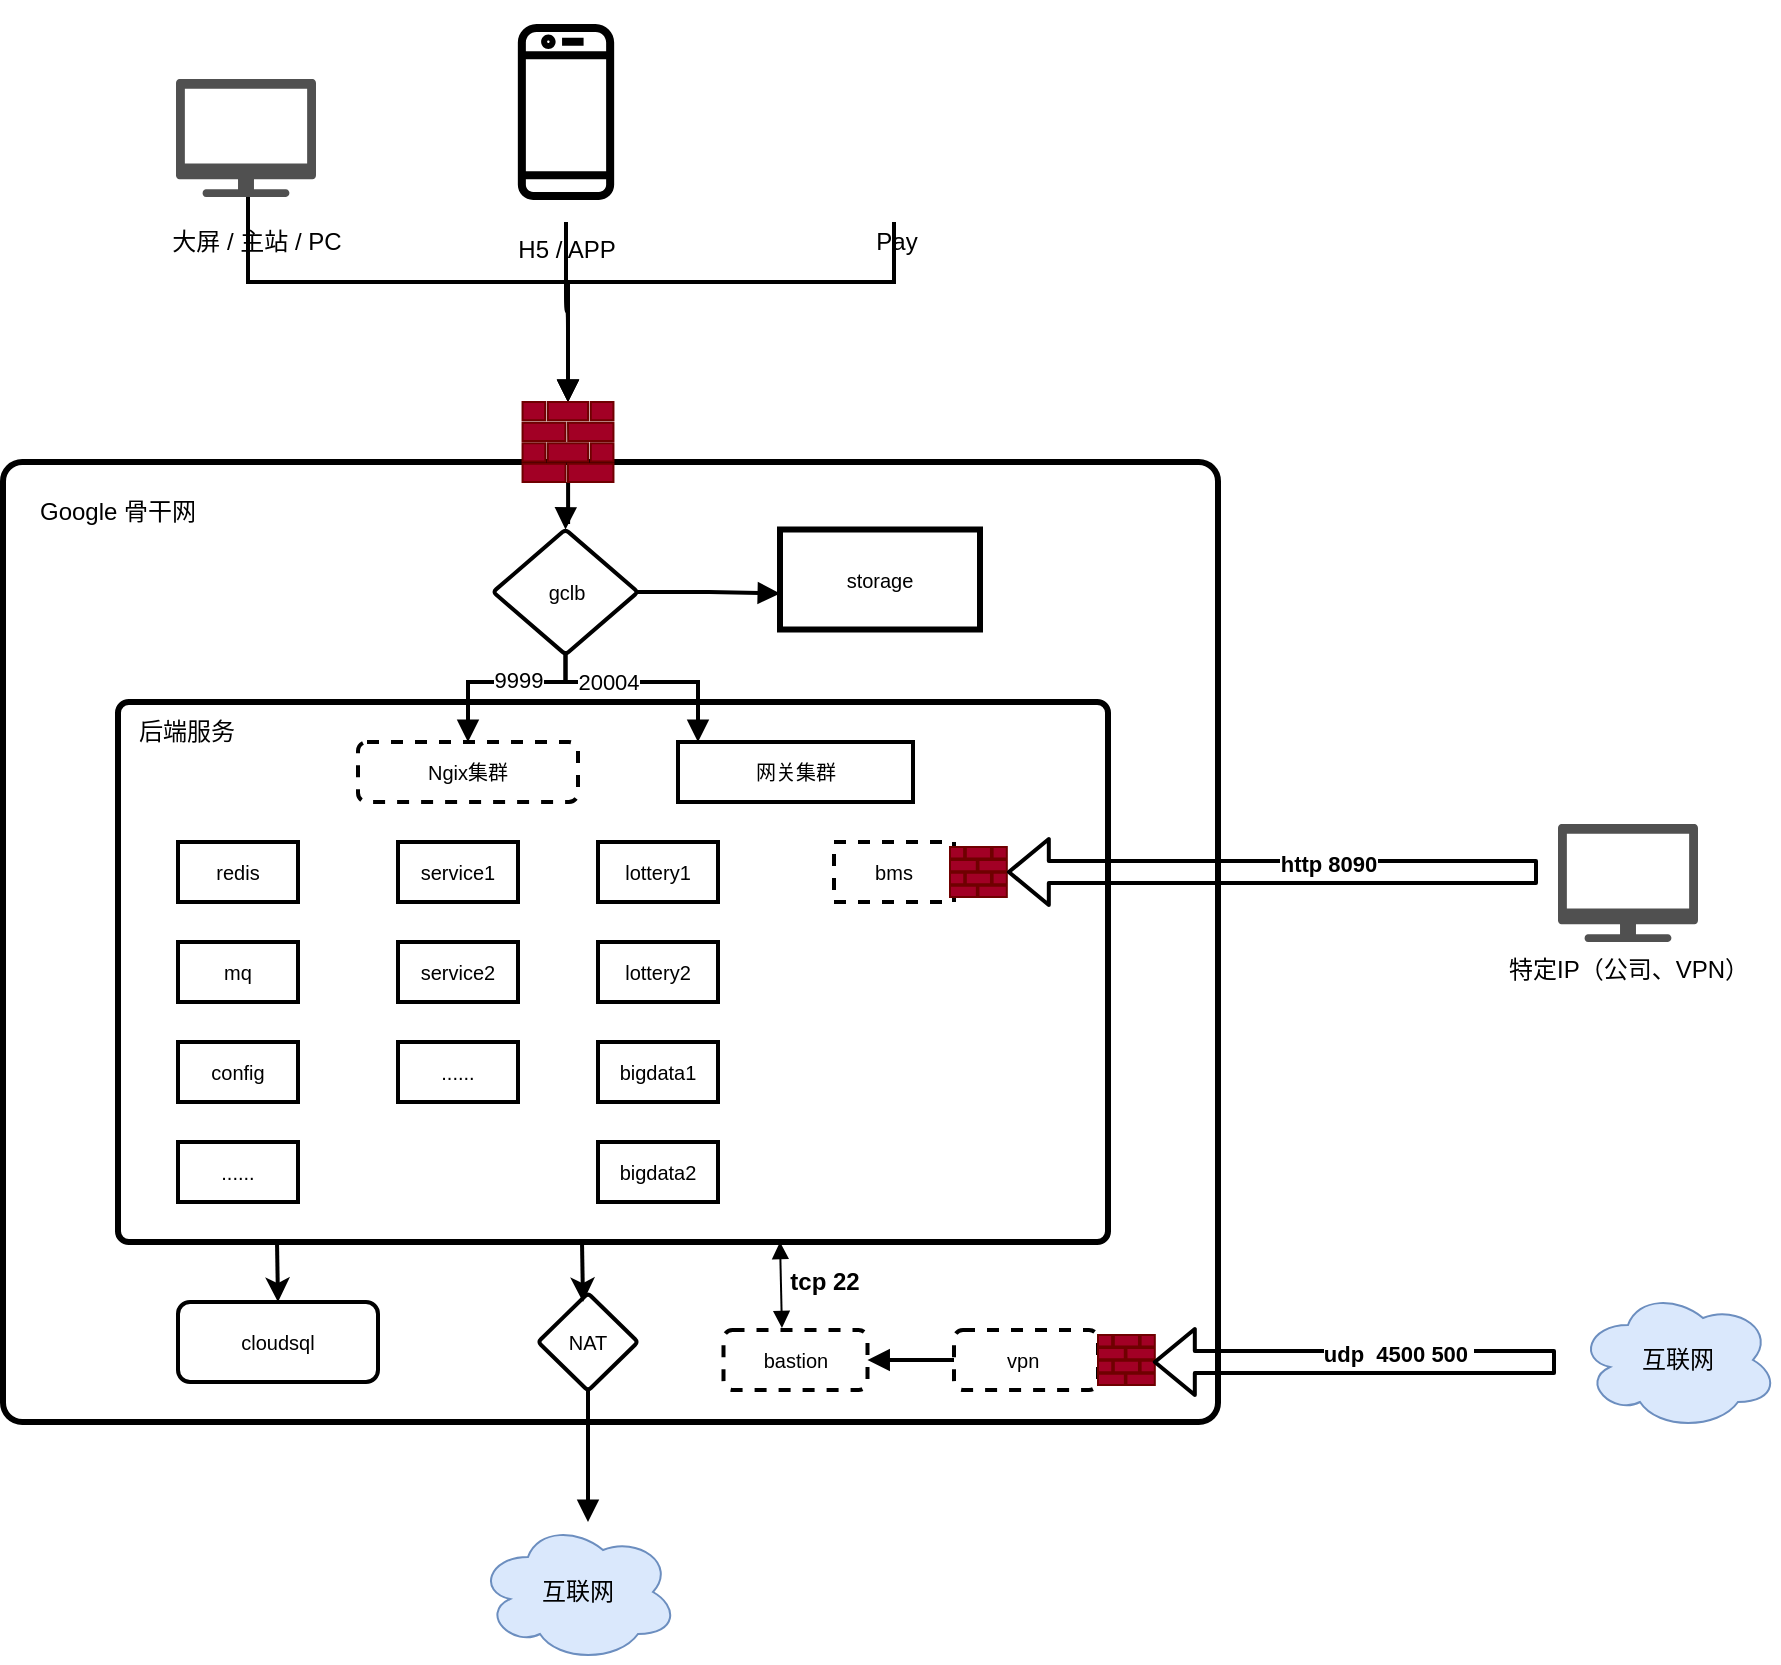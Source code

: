 <mxfile version="18.0.1" type="github">
  <diagram id="S-W2OL8QPShh_w-QYvUN" name="Page-1">
    <mxGraphModel dx="1886" dy="818" grid="0" gridSize="10" guides="1" tooltips="1" connect="1" arrows="1" fold="1" page="1" pageScale="1" pageWidth="1200" pageHeight="1600" math="0" shadow="0">
      <root>
        <mxCell id="0" />
        <mxCell id="1" parent="0" />
        <mxCell id="4_R9WV05cplaqw-ET_kS-66" style="edgeStyle=orthogonalEdgeStyle;curved=0;rounded=1;sketch=0;orthogonalLoop=1;jettySize=auto;html=1;entryX=0.5;entryY=0;entryDx=0;entryDy=0;entryPerimeter=0;fontColor=#000000;endArrow=block;endFill=1;strokeWidth=2;" edge="1" parent="1" source="4_R9WV05cplaqw-ET_kS-4" target="4_R9WV05cplaqw-ET_kS-65">
          <mxGeometry relative="1" as="geometry" />
        </mxCell>
        <mxCell id="4_R9WV05cplaqw-ET_kS-4" value="&lt;font color=&quot;#000000&quot;&gt;H5 / APP&lt;br&gt;&lt;/font&gt;" style="sketch=0;outlineConnect=0;fillColor=none;dashed=0;verticalLabelPosition=bottom;verticalAlign=top;align=center;html=1;fontSize=12;fontStyle=0;aspect=fixed;shape=mxgraph.aws4.resourceIcon;resIcon=mxgraph.aws4.mobile_client;" vertex="1" parent="1">
          <mxGeometry x="339" y="30" width="110" height="110" as="geometry" />
        </mxCell>
        <mxCell id="4_R9WV05cplaqw-ET_kS-68" style="edgeStyle=orthogonalEdgeStyle;rounded=0;sketch=0;orthogonalLoop=1;jettySize=auto;html=1;entryX=0.5;entryY=0;entryDx=0;entryDy=0;entryPerimeter=0;fontColor=#000000;endArrow=block;endFill=1;strokeWidth=2;" edge="1" parent="1" source="4_R9WV05cplaqw-ET_kS-7" target="4_R9WV05cplaqw-ET_kS-65">
          <mxGeometry relative="1" as="geometry">
            <Array as="points">
              <mxPoint x="558" y="170" />
              <mxPoint x="395" y="170" />
            </Array>
          </mxGeometry>
        </mxCell>
        <mxCell id="4_R9WV05cplaqw-ET_kS-7" value="" style="shape=image;html=1;verticalAlign=top;verticalLabelPosition=bottom;imageAspect=0;aspect=fixed;image=https://cdn1.iconfinder.com/data/icons/icons-for-a-site-1/64/advantage_payment_way-128.png;" vertex="1" parent="1">
          <mxGeometry x="517" y="56" width="84" height="84" as="geometry" />
        </mxCell>
        <mxCell id="4_R9WV05cplaqw-ET_kS-8" value="大屏 / 主站 / PC" style="text;html=1;align=center;verticalAlign=middle;resizable=0;points=[];autosize=1;strokeColor=none;fillColor=none;" vertex="1" parent="1">
          <mxGeometry x="189" y="140" width="100" height="20" as="geometry" />
        </mxCell>
        <mxCell id="4_R9WV05cplaqw-ET_kS-9" value="Pay" style="text;html=1;align=center;verticalAlign=middle;resizable=0;points=[];autosize=1;strokeColor=none;fillColor=none;" vertex="1" parent="1">
          <mxGeometry x="539" y="140" width="40" height="20" as="geometry" />
        </mxCell>
        <mxCell id="4_R9WV05cplaqw-ET_kS-11" value="" style="rounded=1;whiteSpace=wrap;html=1;fillColor=none;strokeWidth=3;fontSize=10;spacing=3;arcSize=2;" vertex="1" parent="1">
          <mxGeometry x="112.5" y="260" width="607.5" height="480" as="geometry" />
        </mxCell>
        <mxCell id="4_R9WV05cplaqw-ET_kS-70" style="edgeStyle=orthogonalEdgeStyle;rounded=0;sketch=0;orthogonalLoop=1;jettySize=auto;html=1;entryX=0;entryY=0.64;entryDx=0;entryDy=0;entryPerimeter=0;fontColor=#000000;endArrow=block;endFill=1;strokeWidth=2;" edge="1" parent="1" source="4_R9WV05cplaqw-ET_kS-12" target="4_R9WV05cplaqw-ET_kS-13">
          <mxGeometry relative="1" as="geometry" />
        </mxCell>
        <mxCell id="4_R9WV05cplaqw-ET_kS-72" style="edgeStyle=orthogonalEdgeStyle;rounded=0;sketch=0;orthogonalLoop=1;jettySize=auto;html=1;entryX=0.5;entryY=0;entryDx=0;entryDy=0;fontColor=#000000;endArrow=block;endFill=1;strokeWidth=2;" edge="1" parent="1" source="4_R9WV05cplaqw-ET_kS-12" target="4_R9WV05cplaqw-ET_kS-15">
          <mxGeometry relative="1" as="geometry">
            <Array as="points">
              <mxPoint x="394" y="370" />
              <mxPoint x="345" y="370" />
            </Array>
          </mxGeometry>
        </mxCell>
        <mxCell id="4_R9WV05cplaqw-ET_kS-77" value="9999" style="edgeLabel;html=1;align=center;verticalAlign=middle;resizable=0;points=[];fontColor=#000000;" vertex="1" connectable="0" parent="4_R9WV05cplaqw-ET_kS-72">
          <mxGeometry x="0.05" y="-1" relative="1" as="geometry">
            <mxPoint x="11" as="offset" />
          </mxGeometry>
        </mxCell>
        <mxCell id="4_R9WV05cplaqw-ET_kS-73" style="edgeStyle=orthogonalEdgeStyle;rounded=0;sketch=0;orthogonalLoop=1;jettySize=auto;html=1;fontColor=#000000;endArrow=block;endFill=1;strokeWidth=2;" edge="1" parent="1" source="4_R9WV05cplaqw-ET_kS-12" target="4_R9WV05cplaqw-ET_kS-16">
          <mxGeometry relative="1" as="geometry">
            <Array as="points">
              <mxPoint x="394" y="370" />
              <mxPoint x="460" y="370" />
            </Array>
          </mxGeometry>
        </mxCell>
        <mxCell id="4_R9WV05cplaqw-ET_kS-76" value="20004" style="edgeLabel;html=1;align=center;verticalAlign=middle;resizable=0;points=[];fontColor=#000000;" vertex="1" connectable="0" parent="4_R9WV05cplaqw-ET_kS-73">
          <mxGeometry x="-0.364" relative="1" as="geometry">
            <mxPoint as="offset" />
          </mxGeometry>
        </mxCell>
        <mxCell id="4_R9WV05cplaqw-ET_kS-12" value="gclb" style="rhombus;whiteSpace=wrap;html=1;rounded=1;fontSize=10;strokeWidth=2;fillColor=none;arcSize=4;" vertex="1" parent="1">
          <mxGeometry x="357.5" y="293.75" width="72.5" height="62.5" as="geometry" />
        </mxCell>
        <mxCell id="4_R9WV05cplaqw-ET_kS-13" value="storage" style="rounded=0;whiteSpace=wrap;html=1;fontSize=10;strokeWidth=3;fillColor=none;" vertex="1" parent="1">
          <mxGeometry x="501" y="293.75" width="100" height="50" as="geometry" />
        </mxCell>
        <mxCell id="4_R9WV05cplaqw-ET_kS-14" value="" style="rounded=1;whiteSpace=wrap;html=1;fillColor=none;strokeWidth=3;fontSize=10;spacing=3;arcSize=2;" vertex="1" parent="1">
          <mxGeometry x="170" y="380" width="495" height="270" as="geometry" />
        </mxCell>
        <mxCell id="4_R9WV05cplaqw-ET_kS-15" value="Ngix集群" style="rounded=1;whiteSpace=wrap;html=1;fontSize=10;strokeWidth=2;fillColor=none;dashed=1;" vertex="1" parent="1">
          <mxGeometry x="290" y="400" width="110" height="30" as="geometry" />
        </mxCell>
        <mxCell id="4_R9WV05cplaqw-ET_kS-16" value="网关集群" style="rounded=0;whiteSpace=wrap;html=1;fontSize=10;strokeWidth=2;fillColor=none;" vertex="1" parent="1">
          <mxGeometry x="450" y="400" width="117.5" height="30" as="geometry" />
        </mxCell>
        <mxCell id="4_R9WV05cplaqw-ET_kS-17" value="redis" style="rounded=0;whiteSpace=wrap;html=1;fontSize=10;strokeWidth=2;fillColor=none;" vertex="1" parent="1">
          <mxGeometry x="200" y="450" width="60" height="30" as="geometry" />
        </mxCell>
        <mxCell id="4_R9WV05cplaqw-ET_kS-18" value="mq" style="rounded=0;whiteSpace=wrap;html=1;fontSize=10;strokeWidth=2;fillColor=none;" vertex="1" parent="1">
          <mxGeometry x="200" y="500" width="60" height="30" as="geometry" />
        </mxCell>
        <mxCell id="4_R9WV05cplaqw-ET_kS-19" value="config" style="rounded=0;whiteSpace=wrap;html=1;fontSize=10;strokeWidth=2;fillColor=none;" vertex="1" parent="1">
          <mxGeometry x="200" y="550" width="60" height="30" as="geometry" />
        </mxCell>
        <mxCell id="4_R9WV05cplaqw-ET_kS-20" value="......" style="rounded=0;whiteSpace=wrap;html=1;fontSize=10;strokeWidth=2;fillColor=none;" vertex="1" parent="1">
          <mxGeometry x="200" y="600" width="60" height="30" as="geometry" />
        </mxCell>
        <mxCell id="4_R9WV05cplaqw-ET_kS-21" value="service1" style="rounded=0;whiteSpace=wrap;html=1;fontSize=10;strokeWidth=2;fillColor=none;" vertex="1" parent="1">
          <mxGeometry x="310" y="450" width="60" height="30" as="geometry" />
        </mxCell>
        <mxCell id="4_R9WV05cplaqw-ET_kS-22" value="service2" style="rounded=0;whiteSpace=wrap;html=1;fontSize=10;strokeWidth=2;fillColor=none;" vertex="1" parent="1">
          <mxGeometry x="310" y="500" width="60" height="30" as="geometry" />
        </mxCell>
        <mxCell id="4_R9WV05cplaqw-ET_kS-23" value="......" style="rounded=0;whiteSpace=wrap;html=1;fontSize=10;strokeWidth=2;fillColor=none;" vertex="1" parent="1">
          <mxGeometry x="310" y="550" width="60" height="30" as="geometry" />
        </mxCell>
        <mxCell id="4_R9WV05cplaqw-ET_kS-24" value="lottery1" style="rounded=0;whiteSpace=wrap;html=1;fontSize=10;strokeWidth=2;fillColor=none;" vertex="1" parent="1">
          <mxGeometry x="410" y="450" width="60" height="30" as="geometry" />
        </mxCell>
        <mxCell id="4_R9WV05cplaqw-ET_kS-25" value="lottery2" style="rounded=0;whiteSpace=wrap;html=1;fontSize=10;strokeWidth=2;fillColor=none;" vertex="1" parent="1">
          <mxGeometry x="410" y="500" width="60" height="30" as="geometry" />
        </mxCell>
        <mxCell id="4_R9WV05cplaqw-ET_kS-26" value="bigdata1" style="rounded=0;whiteSpace=wrap;html=1;fontSize=10;strokeWidth=2;fillColor=none;" vertex="1" parent="1">
          <mxGeometry x="410" y="550" width="60" height="30" as="geometry" />
        </mxCell>
        <mxCell id="4_R9WV05cplaqw-ET_kS-27" value="bigdata2" style="rounded=0;whiteSpace=wrap;html=1;fontSize=10;strokeWidth=2;fillColor=none;" vertex="1" parent="1">
          <mxGeometry x="410" y="600" width="60" height="30" as="geometry" />
        </mxCell>
        <mxCell id="4_R9WV05cplaqw-ET_kS-28" value="bms" style="rounded=0;whiteSpace=wrap;html=1;fontSize=10;strokeWidth=2;fillColor=none;dashed=1;" vertex="1" parent="1">
          <mxGeometry x="528" y="450" width="60" height="30" as="geometry" />
        </mxCell>
        <mxCell id="4_R9WV05cplaqw-ET_kS-29" value="cloudsql" style="rounded=1;whiteSpace=wrap;html=1;fontSize=10;strokeWidth=2;fillColor=none;" vertex="1" parent="1">
          <mxGeometry x="200" y="680" width="100" height="40" as="geometry" />
        </mxCell>
        <mxCell id="4_R9WV05cplaqw-ET_kS-50" style="edgeStyle=orthogonalEdgeStyle;curved=0;rounded=1;sketch=0;orthogonalLoop=1;jettySize=auto;html=1;endArrow=block;endFill=1;strokeWidth=2;" edge="1" parent="1" source="4_R9WV05cplaqw-ET_kS-30">
          <mxGeometry relative="1" as="geometry">
            <mxPoint x="405" y="790" as="targetPoint" />
          </mxGeometry>
        </mxCell>
        <mxCell id="4_R9WV05cplaqw-ET_kS-30" value="NAT" style="rhombus;whiteSpace=wrap;html=1;rounded=1;fontSize=10;strokeWidth=2;fillColor=none;arcSize=4;" vertex="1" parent="1">
          <mxGeometry x="380" y="675.63" width="50" height="48.75" as="geometry" />
        </mxCell>
        <mxCell id="4_R9WV05cplaqw-ET_kS-32" value="&lt;span style=&quot;&quot;&gt;bastion&lt;/span&gt;" style="rounded=1;whiteSpace=wrap;html=1;fontSize=10;strokeWidth=2;fillColor=none;dashed=1;" vertex="1" parent="1">
          <mxGeometry x="472.75" y="694" width="72" height="30" as="geometry" />
        </mxCell>
        <mxCell id="4_R9WV05cplaqw-ET_kS-44" value="" style="edgeStyle=orthogonalEdgeStyle;curved=0;rounded=1;sketch=0;orthogonalLoop=1;jettySize=auto;html=1;endArrow=block;endFill=1;strokeWidth=2;" edge="1" parent="1" source="4_R9WV05cplaqw-ET_kS-33" target="4_R9WV05cplaqw-ET_kS-32">
          <mxGeometry relative="1" as="geometry" />
        </mxCell>
        <mxCell id="4_R9WV05cplaqw-ET_kS-33" value="vpn&amp;nbsp;" style="rounded=1;whiteSpace=wrap;html=1;fontSize=10;strokeWidth=2;fillColor=none;dashed=1;" vertex="1" parent="1">
          <mxGeometry x="588" y="694" width="72" height="30" as="geometry" />
        </mxCell>
        <mxCell id="4_R9WV05cplaqw-ET_kS-38" value="" style="endArrow=block;startArrow=block;html=1;rounded=0;fontSize=10;startFill=1;endFill=1;exitX=0.406;exitY=-0.033;exitDx=0;exitDy=0;exitPerimeter=0;" edge="1" parent="1" source="4_R9WV05cplaqw-ET_kS-32">
          <mxGeometry width="50" height="50" relative="1" as="geometry">
            <mxPoint x="501" y="680" as="sourcePoint" />
            <mxPoint x="501" y="650" as="targetPoint" />
          </mxGeometry>
        </mxCell>
        <mxCell id="4_R9WV05cplaqw-ET_kS-45" value="互联网" style="ellipse;shape=cloud;whiteSpace=wrap;html=1;rounded=0;sketch=0;fillColor=#dae8fc;strokeColor=#6c8ebf;" vertex="1" parent="1">
          <mxGeometry x="350" y="790" width="100" height="70" as="geometry" />
        </mxCell>
        <mxCell id="4_R9WV05cplaqw-ET_kS-48" value="" style="endArrow=classic;html=1;rounded=1;sketch=0;strokeWidth=2;curved=0;" edge="1" parent="1">
          <mxGeometry width="50" height="50" relative="1" as="geometry">
            <mxPoint x="249.5" y="650" as="sourcePoint" />
            <mxPoint x="250" y="680" as="targetPoint" />
          </mxGeometry>
        </mxCell>
        <mxCell id="4_R9WV05cplaqw-ET_kS-49" value="" style="endArrow=classic;html=1;rounded=1;sketch=0;strokeWidth=2;curved=0;" edge="1" parent="1">
          <mxGeometry width="50" height="50" relative="1" as="geometry">
            <mxPoint x="402" y="650" as="sourcePoint" />
            <mxPoint x="402.5" y="680" as="targetPoint" />
          </mxGeometry>
        </mxCell>
        <mxCell id="4_R9WV05cplaqw-ET_kS-52" value="" style="sketch=0;aspect=fixed;pointerEvents=1;shadow=0;dashed=0;html=1;strokeColor=#6F0000;labelPosition=center;verticalLabelPosition=bottom;verticalAlign=top;align=center;fillColor=#a20025;shape=mxgraph.mscae.enterprise.firewall;rounded=0;fontColor=#ffffff;" vertex="1" parent="1">
          <mxGeometry x="660" y="696.5" width="28.41" height="25" as="geometry" />
        </mxCell>
        <mxCell id="4_R9WV05cplaqw-ET_kS-53" value="互联网" style="ellipse;shape=cloud;whiteSpace=wrap;html=1;rounded=0;sketch=0;fillColor=#dae8fc;strokeColor=#6c8ebf;" vertex="1" parent="1">
          <mxGeometry x="900" y="674" width="100" height="70" as="geometry" />
        </mxCell>
        <mxCell id="4_R9WV05cplaqw-ET_kS-58" value="" style="sketch=0;aspect=fixed;pointerEvents=1;shadow=0;dashed=0;html=1;strokeColor=#6F0000;labelPosition=center;verticalLabelPosition=bottom;verticalAlign=top;align=center;fillColor=#a20025;shape=mxgraph.mscae.enterprise.firewall;rounded=0;fontColor=#ffffff;" vertex="1" parent="1">
          <mxGeometry x="586" y="452.5" width="28.41" height="25" as="geometry" />
        </mxCell>
        <mxCell id="4_R9WV05cplaqw-ET_kS-67" style="edgeStyle=orthogonalEdgeStyle;rounded=0;sketch=0;orthogonalLoop=1;jettySize=auto;html=1;entryX=0.5;entryY=0;entryDx=0;entryDy=0;entryPerimeter=0;fontColor=#000000;endArrow=block;endFill=1;strokeWidth=2;" edge="1" parent="1" source="4_R9WV05cplaqw-ET_kS-59" target="4_R9WV05cplaqw-ET_kS-65">
          <mxGeometry relative="1" as="geometry">
            <Array as="points">
              <mxPoint x="235" y="170" />
              <mxPoint x="395" y="170" />
            </Array>
          </mxGeometry>
        </mxCell>
        <mxCell id="4_R9WV05cplaqw-ET_kS-59" value="" style="sketch=0;pointerEvents=1;shadow=0;dashed=0;html=1;strokeColor=none;fillColor=#505050;labelPosition=center;verticalLabelPosition=bottom;verticalAlign=top;outlineConnect=0;align=center;shape=mxgraph.office.devices.tv;rounded=0;" vertex="1" parent="1">
          <mxGeometry x="199" y="68.5" width="70" height="59" as="geometry" />
        </mxCell>
        <mxCell id="4_R9WV05cplaqw-ET_kS-60" value="特定IP（公司、VPN）" style="sketch=0;pointerEvents=1;shadow=0;dashed=0;html=1;strokeColor=none;fillColor=#505050;labelPosition=center;verticalLabelPosition=bottom;verticalAlign=top;outlineConnect=0;align=center;shape=mxgraph.office.devices.tv;rounded=0;" vertex="1" parent="1">
          <mxGeometry x="890" y="441" width="70" height="59" as="geometry" />
        </mxCell>
        <mxCell id="4_R9WV05cplaqw-ET_kS-61" value="" style="shape=flexArrow;endArrow=classic;html=1;rounded=1;sketch=0;fontColor=#999999;strokeWidth=2;curved=0;entryX=1;entryY=0.5;entryDx=0;entryDy=0;entryPerimeter=0;" edge="1" parent="1" target="4_R9WV05cplaqw-ET_kS-58">
          <mxGeometry width="50" height="50" relative="1" as="geometry">
            <mxPoint x="880" y="465" as="sourcePoint" />
            <mxPoint x="629.2" y="464.5" as="targetPoint" />
          </mxGeometry>
        </mxCell>
        <mxCell id="4_R9WV05cplaqw-ET_kS-62" value="http 8090" style="edgeLabel;html=1;align=center;verticalAlign=middle;resizable=0;points=[];fontColor=#000000;fontStyle=1" vertex="1" connectable="0" parent="4_R9WV05cplaqw-ET_kS-61">
          <mxGeometry x="-0.21" y="-4" relative="1" as="geometry">
            <mxPoint as="offset" />
          </mxGeometry>
        </mxCell>
        <mxCell id="4_R9WV05cplaqw-ET_kS-63" value="" style="shape=flexArrow;endArrow=classic;html=1;rounded=1;sketch=0;fontColor=#999999;strokeWidth=2;curved=0;" edge="1" parent="1">
          <mxGeometry width="50" height="50" relative="1" as="geometry">
            <mxPoint x="889" y="710" as="sourcePoint" />
            <mxPoint x="687.41" y="710" as="targetPoint" />
          </mxGeometry>
        </mxCell>
        <mxCell id="4_R9WV05cplaqw-ET_kS-64" value="udp&amp;nbsp; 4500 500&amp;nbsp;" style="edgeLabel;html=1;align=center;verticalAlign=middle;resizable=0;points=[];fontColor=#000000;fontStyle=1" vertex="1" connectable="0" parent="4_R9WV05cplaqw-ET_kS-63">
          <mxGeometry x="-0.21" y="-4" relative="1" as="geometry">
            <mxPoint as="offset" />
          </mxGeometry>
        </mxCell>
        <mxCell id="4_R9WV05cplaqw-ET_kS-71" style="edgeStyle=orthogonalEdgeStyle;rounded=0;sketch=0;orthogonalLoop=1;jettySize=auto;html=1;entryX=0.5;entryY=0;entryDx=0;entryDy=0;fontColor=#000000;endArrow=block;endFill=1;strokeWidth=2;" edge="1" parent="1" source="4_R9WV05cplaqw-ET_kS-65" target="4_R9WV05cplaqw-ET_kS-12">
          <mxGeometry relative="1" as="geometry" />
        </mxCell>
        <mxCell id="4_R9WV05cplaqw-ET_kS-65" value="" style="sketch=0;aspect=fixed;pointerEvents=1;shadow=0;dashed=0;html=1;strokeColor=#6F0000;labelPosition=center;verticalLabelPosition=bottom;verticalAlign=top;align=center;fillColor=#a20025;shape=mxgraph.mscae.enterprise.firewall;rounded=0;fontColor=#ffffff;" vertex="1" parent="1">
          <mxGeometry x="372.27" y="230" width="45.46" height="40" as="geometry" />
        </mxCell>
        <mxCell id="4_R9WV05cplaqw-ET_kS-78" value="Google 骨干网" style="text;html=1;strokeColor=none;fillColor=none;align=center;verticalAlign=middle;whiteSpace=wrap;rounded=0;sketch=0;fontColor=#000000;" vertex="1" parent="1">
          <mxGeometry x="120" y="270" width="100" height="30" as="geometry" />
        </mxCell>
        <mxCell id="4_R9WV05cplaqw-ET_kS-79" value="后端服务" style="text;html=1;strokeColor=none;fillColor=none;align=center;verticalAlign=middle;whiteSpace=wrap;rounded=0;sketch=0;fontColor=#000000;" vertex="1" parent="1">
          <mxGeometry x="169" y="380" width="71" height="30" as="geometry" />
        </mxCell>
        <mxCell id="4_R9WV05cplaqw-ET_kS-82" value="tcp 22" style="text;html=1;strokeColor=none;fillColor=none;align=center;verticalAlign=middle;whiteSpace=wrap;rounded=0;sketch=0;fontColor=#000000;fontStyle=1" vertex="1" parent="1">
          <mxGeometry x="501.75" y="660" width="43" height="20" as="geometry" />
        </mxCell>
      </root>
    </mxGraphModel>
  </diagram>
</mxfile>
